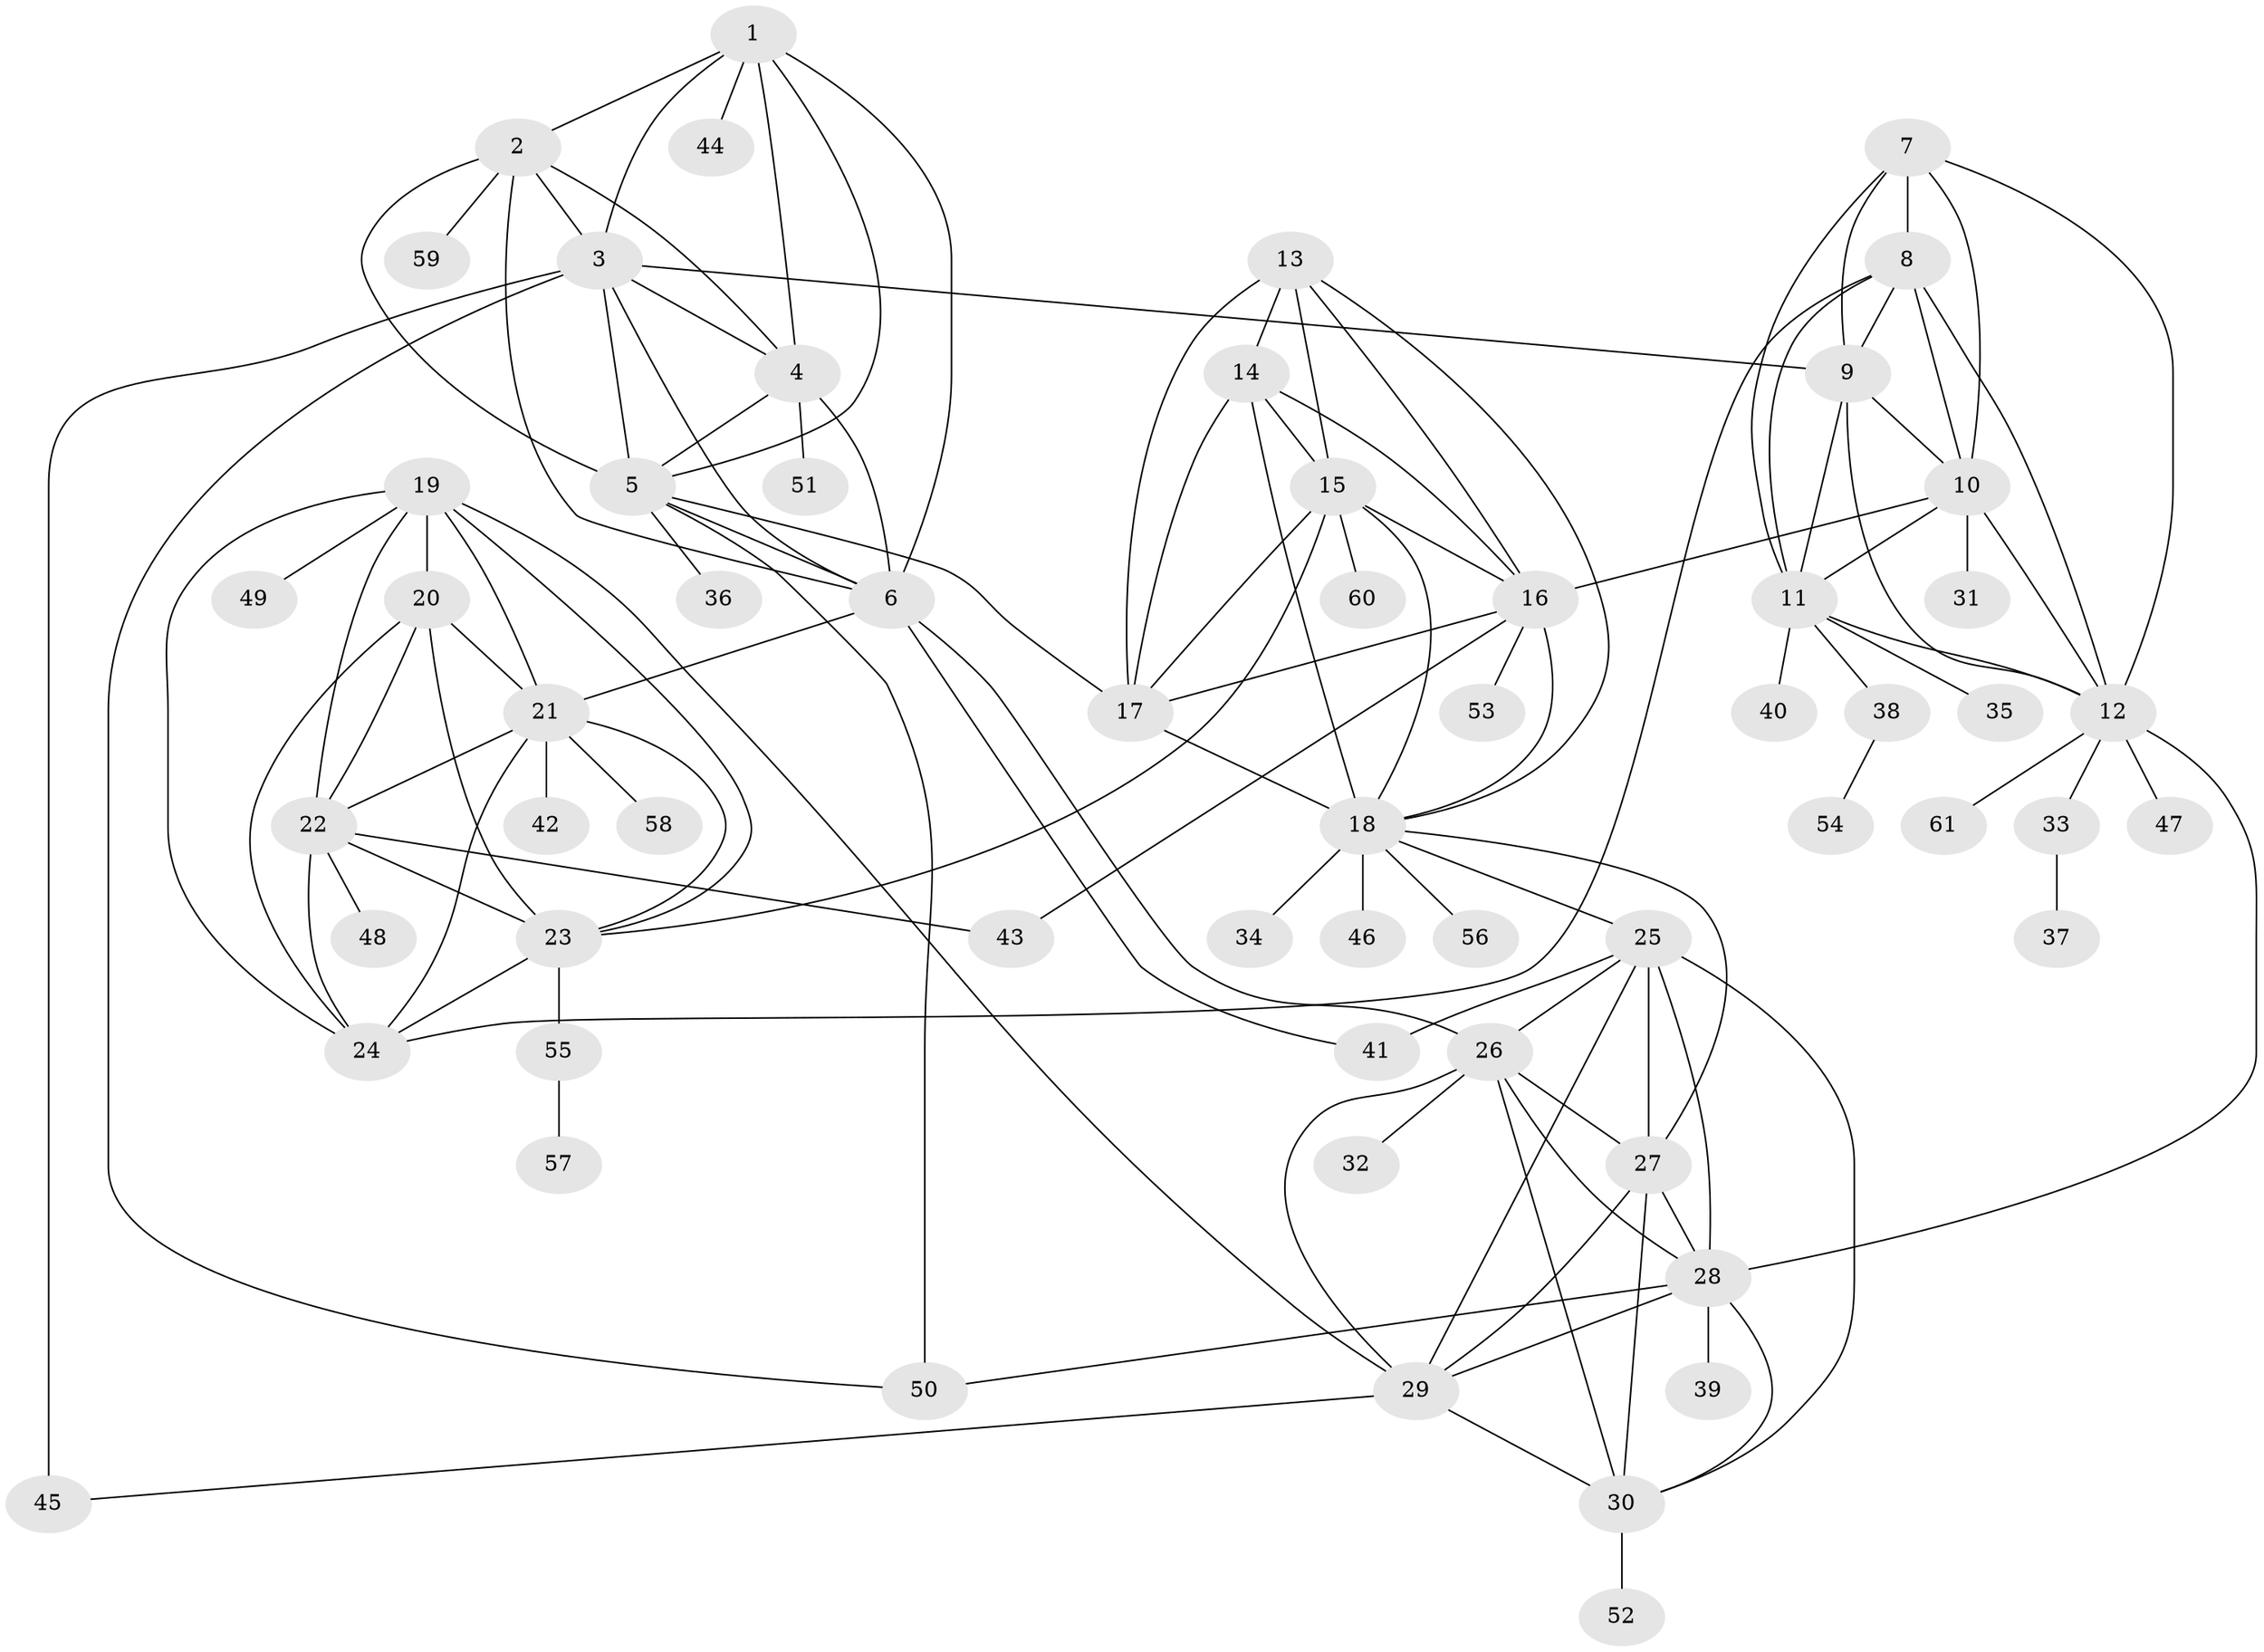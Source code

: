 // original degree distribution, {7: 0.05737704918032787, 12: 0.03278688524590164, 10: 0.02459016393442623, 9: 0.04918032786885246, 5: 0.01639344262295082, 11: 0.00819672131147541, 6: 0.01639344262295082, 8: 0.040983606557377046, 1: 0.6229508196721312, 2: 0.09836065573770492, 3: 0.03278688524590164}
// Generated by graph-tools (version 1.1) at 2025/37/03/09/25 02:37:13]
// undirected, 61 vertices, 122 edges
graph export_dot {
graph [start="1"]
  node [color=gray90,style=filled];
  1;
  2;
  3;
  4;
  5;
  6;
  7;
  8;
  9;
  10;
  11;
  12;
  13;
  14;
  15;
  16;
  17;
  18;
  19;
  20;
  21;
  22;
  23;
  24;
  25;
  26;
  27;
  28;
  29;
  30;
  31;
  32;
  33;
  34;
  35;
  36;
  37;
  38;
  39;
  40;
  41;
  42;
  43;
  44;
  45;
  46;
  47;
  48;
  49;
  50;
  51;
  52;
  53;
  54;
  55;
  56;
  57;
  58;
  59;
  60;
  61;
  1 -- 2 [weight=1.0];
  1 -- 3 [weight=1.0];
  1 -- 4 [weight=1.0];
  1 -- 5 [weight=1.0];
  1 -- 6 [weight=1.0];
  1 -- 44 [weight=1.0];
  2 -- 3 [weight=1.0];
  2 -- 4 [weight=1.0];
  2 -- 5 [weight=1.0];
  2 -- 6 [weight=1.0];
  2 -- 59 [weight=1.0];
  3 -- 4 [weight=1.0];
  3 -- 5 [weight=1.0];
  3 -- 6 [weight=1.0];
  3 -- 9 [weight=1.0];
  3 -- 45 [weight=4.0];
  3 -- 50 [weight=1.0];
  4 -- 5 [weight=1.0];
  4 -- 6 [weight=1.0];
  4 -- 51 [weight=1.0];
  5 -- 6 [weight=1.0];
  5 -- 17 [weight=1.0];
  5 -- 36 [weight=2.0];
  5 -- 50 [weight=1.0];
  6 -- 21 [weight=1.0];
  6 -- 26 [weight=1.0];
  6 -- 41 [weight=1.0];
  7 -- 8 [weight=5.0];
  7 -- 9 [weight=1.0];
  7 -- 10 [weight=1.0];
  7 -- 11 [weight=1.0];
  7 -- 12 [weight=1.0];
  8 -- 9 [weight=1.0];
  8 -- 10 [weight=1.0];
  8 -- 11 [weight=1.0];
  8 -- 12 [weight=1.0];
  8 -- 24 [weight=1.0];
  9 -- 10 [weight=1.0];
  9 -- 11 [weight=1.0];
  9 -- 12 [weight=1.0];
  10 -- 11 [weight=1.0];
  10 -- 12 [weight=1.0];
  10 -- 16 [weight=1.0];
  10 -- 31 [weight=2.0];
  11 -- 12 [weight=1.0];
  11 -- 35 [weight=1.0];
  11 -- 38 [weight=1.0];
  11 -- 40 [weight=1.0];
  12 -- 28 [weight=1.0];
  12 -- 33 [weight=1.0];
  12 -- 47 [weight=1.0];
  12 -- 61 [weight=1.0];
  13 -- 14 [weight=1.0];
  13 -- 15 [weight=1.0];
  13 -- 16 [weight=1.0];
  13 -- 17 [weight=2.0];
  13 -- 18 [weight=1.0];
  14 -- 15 [weight=1.0];
  14 -- 16 [weight=1.0];
  14 -- 17 [weight=1.0];
  14 -- 18 [weight=1.0];
  15 -- 16 [weight=1.0];
  15 -- 17 [weight=1.0];
  15 -- 18 [weight=1.0];
  15 -- 23 [weight=1.0];
  15 -- 60 [weight=1.0];
  16 -- 17 [weight=1.0];
  16 -- 18 [weight=1.0];
  16 -- 43 [weight=1.0];
  16 -- 53 [weight=1.0];
  17 -- 18 [weight=1.0];
  18 -- 25 [weight=1.0];
  18 -- 27 [weight=1.0];
  18 -- 34 [weight=2.0];
  18 -- 46 [weight=1.0];
  18 -- 56 [weight=1.0];
  19 -- 20 [weight=1.0];
  19 -- 21 [weight=1.0];
  19 -- 22 [weight=1.0];
  19 -- 23 [weight=1.0];
  19 -- 24 [weight=1.0];
  19 -- 29 [weight=1.0];
  19 -- 49 [weight=1.0];
  20 -- 21 [weight=1.0];
  20 -- 22 [weight=1.0];
  20 -- 23 [weight=1.0];
  20 -- 24 [weight=1.0];
  21 -- 22 [weight=1.0];
  21 -- 23 [weight=1.0];
  21 -- 24 [weight=1.0];
  21 -- 42 [weight=1.0];
  21 -- 58 [weight=1.0];
  22 -- 23 [weight=1.0];
  22 -- 24 [weight=1.0];
  22 -- 43 [weight=1.0];
  22 -- 48 [weight=1.0];
  23 -- 24 [weight=1.0];
  23 -- 55 [weight=1.0];
  25 -- 26 [weight=1.0];
  25 -- 27 [weight=1.0];
  25 -- 28 [weight=1.0];
  25 -- 29 [weight=1.0];
  25 -- 30 [weight=1.0];
  25 -- 41 [weight=5.0];
  26 -- 27 [weight=1.0];
  26 -- 28 [weight=1.0];
  26 -- 29 [weight=1.0];
  26 -- 30 [weight=1.0];
  26 -- 32 [weight=1.0];
  27 -- 28 [weight=1.0];
  27 -- 29 [weight=3.0];
  27 -- 30 [weight=1.0];
  28 -- 29 [weight=1.0];
  28 -- 30 [weight=1.0];
  28 -- 39 [weight=4.0];
  28 -- 50 [weight=1.0];
  29 -- 30 [weight=1.0];
  29 -- 45 [weight=1.0];
  30 -- 52 [weight=1.0];
  33 -- 37 [weight=1.0];
  38 -- 54 [weight=1.0];
  55 -- 57 [weight=1.0];
}
